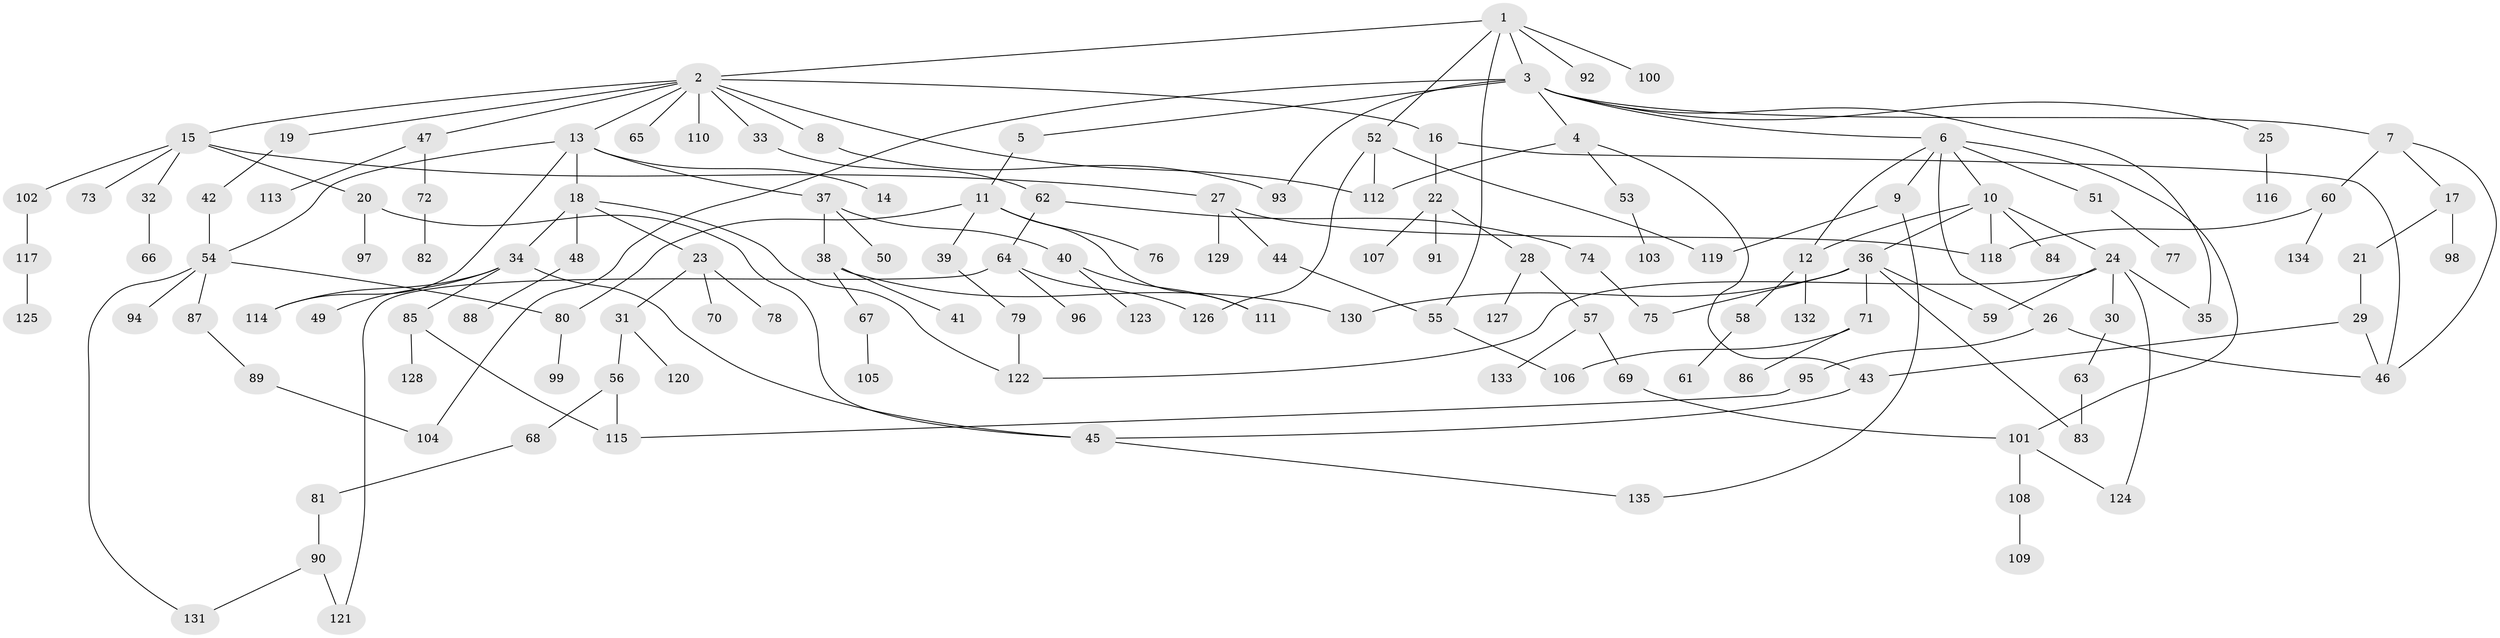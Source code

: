 // Generated by graph-tools (version 1.1) at 2025/49/03/09/25 03:49:22]
// undirected, 135 vertices, 169 edges
graph export_dot {
graph [start="1"]
  node [color=gray90,style=filled];
  1;
  2;
  3;
  4;
  5;
  6;
  7;
  8;
  9;
  10;
  11;
  12;
  13;
  14;
  15;
  16;
  17;
  18;
  19;
  20;
  21;
  22;
  23;
  24;
  25;
  26;
  27;
  28;
  29;
  30;
  31;
  32;
  33;
  34;
  35;
  36;
  37;
  38;
  39;
  40;
  41;
  42;
  43;
  44;
  45;
  46;
  47;
  48;
  49;
  50;
  51;
  52;
  53;
  54;
  55;
  56;
  57;
  58;
  59;
  60;
  61;
  62;
  63;
  64;
  65;
  66;
  67;
  68;
  69;
  70;
  71;
  72;
  73;
  74;
  75;
  76;
  77;
  78;
  79;
  80;
  81;
  82;
  83;
  84;
  85;
  86;
  87;
  88;
  89;
  90;
  91;
  92;
  93;
  94;
  95;
  96;
  97;
  98;
  99;
  100;
  101;
  102;
  103;
  104;
  105;
  106;
  107;
  108;
  109;
  110;
  111;
  112;
  113;
  114;
  115;
  116;
  117;
  118;
  119;
  120;
  121;
  122;
  123;
  124;
  125;
  126;
  127;
  128;
  129;
  130;
  131;
  132;
  133;
  134;
  135;
  1 -- 2;
  1 -- 3;
  1 -- 52;
  1 -- 92;
  1 -- 100;
  1 -- 55;
  2 -- 8;
  2 -- 13;
  2 -- 15;
  2 -- 16;
  2 -- 19;
  2 -- 33;
  2 -- 47;
  2 -- 65;
  2 -- 110;
  2 -- 112;
  3 -- 4;
  3 -- 5;
  3 -- 6;
  3 -- 7;
  3 -- 25;
  3 -- 35;
  3 -- 93;
  3 -- 104;
  4 -- 43;
  4 -- 53;
  4 -- 112;
  5 -- 11;
  6 -- 9;
  6 -- 10;
  6 -- 12;
  6 -- 26;
  6 -- 51;
  6 -- 101;
  7 -- 17;
  7 -- 60;
  7 -- 46;
  8 -- 93;
  9 -- 135;
  9 -- 119;
  10 -- 24;
  10 -- 36;
  10 -- 84;
  10 -- 118;
  10 -- 12;
  11 -- 39;
  11 -- 76;
  11 -- 80;
  11 -- 111;
  12 -- 58;
  12 -- 132;
  13 -- 14;
  13 -- 18;
  13 -- 37;
  13 -- 54;
  13 -- 114;
  15 -- 20;
  15 -- 27;
  15 -- 32;
  15 -- 73;
  15 -- 102;
  16 -- 22;
  16 -- 46;
  17 -- 21;
  17 -- 98;
  18 -- 23;
  18 -- 34;
  18 -- 48;
  18 -- 122;
  19 -- 42;
  20 -- 97;
  20 -- 45;
  21 -- 29;
  22 -- 28;
  22 -- 91;
  22 -- 107;
  23 -- 31;
  23 -- 70;
  23 -- 78;
  24 -- 30;
  24 -- 59;
  24 -- 122;
  24 -- 124;
  24 -- 35;
  25 -- 116;
  26 -- 95;
  26 -- 46;
  27 -- 44;
  27 -- 129;
  27 -- 118;
  28 -- 57;
  28 -- 127;
  29 -- 46;
  29 -- 43;
  30 -- 63;
  31 -- 56;
  31 -- 120;
  32 -- 66;
  33 -- 62;
  34 -- 45;
  34 -- 49;
  34 -- 85;
  34 -- 114;
  36 -- 71;
  36 -- 75;
  36 -- 83;
  36 -- 130;
  36 -- 59;
  37 -- 38;
  37 -- 40;
  37 -- 50;
  38 -- 41;
  38 -- 67;
  38 -- 130;
  39 -- 79;
  40 -- 123;
  40 -- 111;
  42 -- 54;
  43 -- 45;
  44 -- 55;
  45 -- 135;
  47 -- 72;
  47 -- 113;
  48 -- 88;
  51 -- 77;
  52 -- 119;
  52 -- 126;
  52 -- 112;
  53 -- 103;
  54 -- 87;
  54 -- 94;
  54 -- 131;
  54 -- 80;
  55 -- 106;
  56 -- 68;
  56 -- 115;
  57 -- 69;
  57 -- 133;
  58 -- 61;
  60 -- 134;
  60 -- 118;
  62 -- 64;
  62 -- 74;
  63 -- 83;
  64 -- 96;
  64 -- 126;
  64 -- 121;
  67 -- 105;
  68 -- 81;
  69 -- 101;
  71 -- 86;
  71 -- 106;
  72 -- 82;
  74 -- 75;
  79 -- 122;
  80 -- 99;
  81 -- 90;
  85 -- 115;
  85 -- 128;
  87 -- 89;
  89 -- 104;
  90 -- 121;
  90 -- 131;
  95 -- 115;
  101 -- 108;
  101 -- 124;
  102 -- 117;
  108 -- 109;
  117 -- 125;
}
